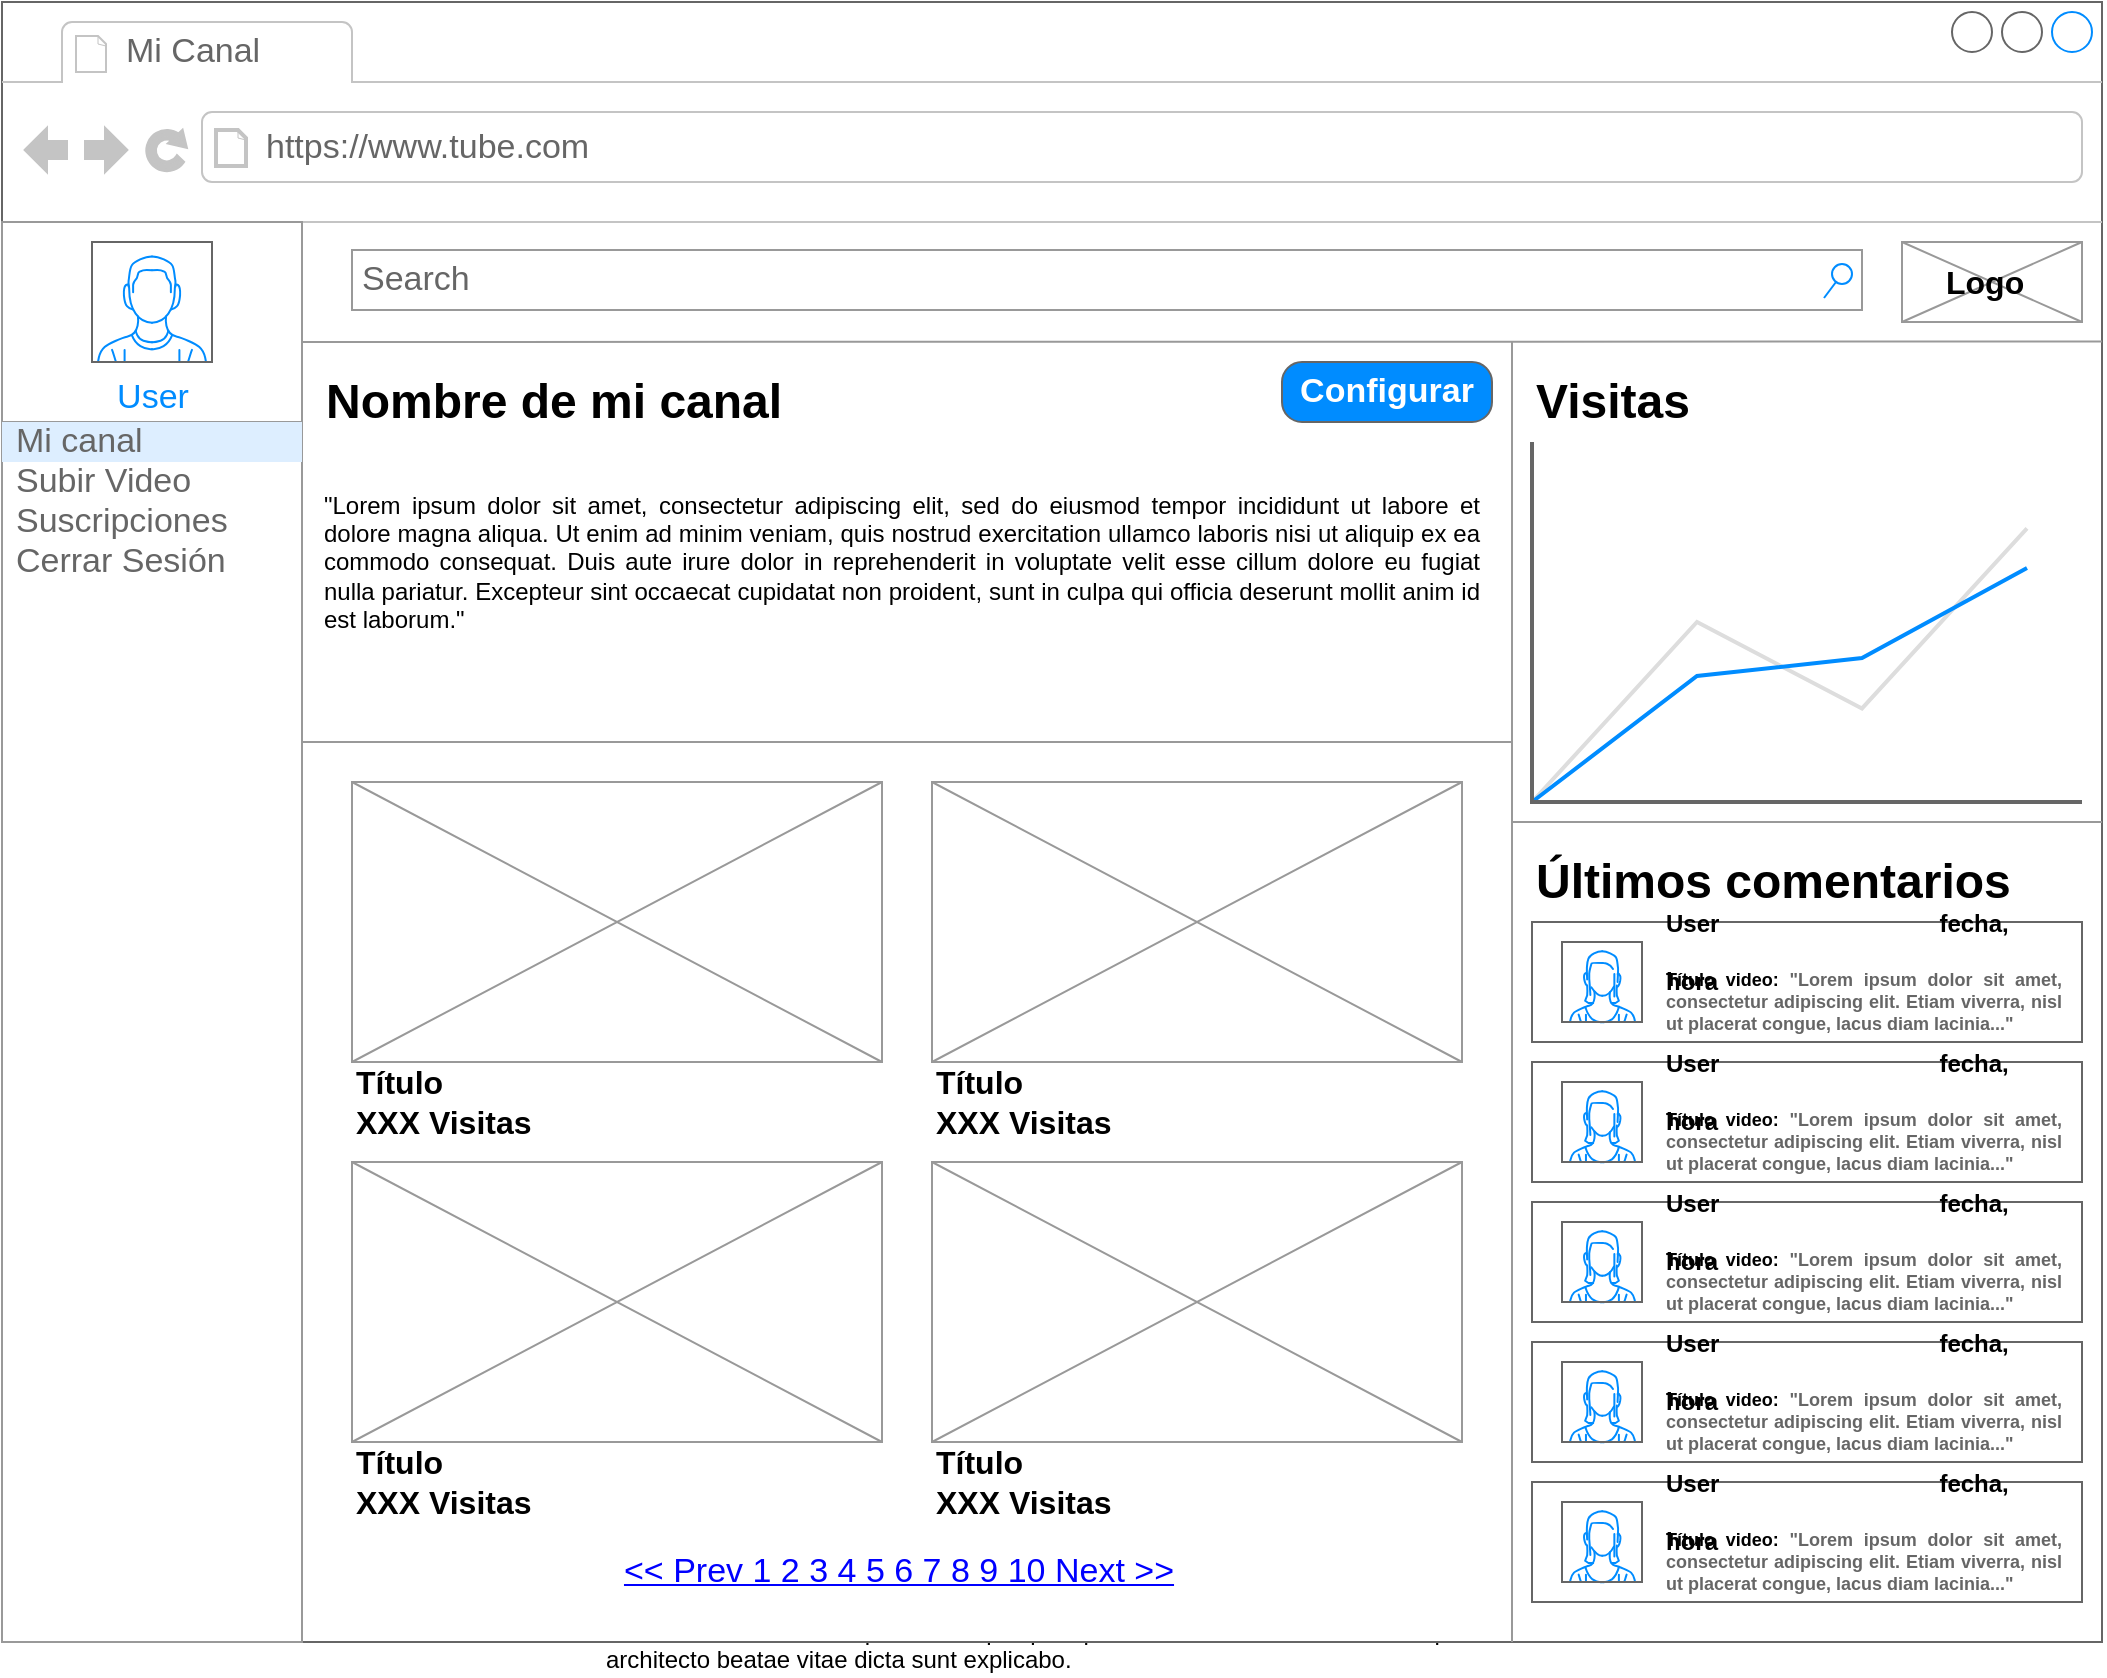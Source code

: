 <mxfile version="10.6.5" type="device"><diagram name="Page-1" id="2cc2dc42-3aac-f2a9-1cec-7a8b7cbee084"><mxGraphModel dx="1188" dy="681" grid="1" gridSize="10" guides="1" tooltips="1" connect="1" arrows="1" fold="1" page="1" pageScale="1" pageWidth="1100" pageHeight="850" background="#ffffff" math="0" shadow="0"><root><mxCell id="0"/><mxCell id="1" parent="0"/><mxCell id="7026571954dc6520-36" value="Lorem ipsum dolor sit amet, consectetur adipisicing elit, sed do eiusmod tempor incididunt ut labore et dolore magna aliqua. Ut enim ad minim veniam, quis nostrud exercitation ullamco laboris nisi ut aliquip ex ea commodo consequat. Duis aute irure dolor in reprehenderit in voluptate velit esse cillum dolore eu fugiat nulla pariatur. Excepteur sint occaecat cupidatat non proident, sunt in culpa qui officia deserunt mollit anim id est laborum.&lt;br&gt;Sed ut perspiciatis unde omnis iste natus error sit voluptatem accusantium doloremque laudantium, totam rem aperiam, eaque ipsa quae ab illo inventore veritatis et quasi architecto beatae vitae dicta sunt explicabo.&amp;nbsp;" style="text;spacingTop=-5;fillColor=#ffffff;whiteSpace=wrap;html=1;align=left;fontSize=12;fontFamily=Helvetica;fillColor=none;strokeColor=none;rounded=0;shadow=1;labelBackgroundColor=none;" parent="1" vertex="1"><mxGeometry x="300" y="705" width="490" height="125" as="geometry"/></mxCell><mxCell id="A3zlmI-x9Iug91doevKb-1" value="" style="strokeWidth=1;shadow=0;dashed=0;align=center;html=1;shape=mxgraph.mockup.containers.browserWindow;rSize=0;fillColor=#ffffff;strokeColor=#666666;mainText=,;recursiveResize=0;rounded=0;labelBackgroundColor=none;fontFamily=Verdana;fontSize=12;fontColor=#000000;" vertex="1" parent="1"><mxGeometry width="1050" height="820" as="geometry"/></mxCell><mxCell id="A3zlmI-x9Iug91doevKb-2" value="Mi Canal" style="strokeWidth=1;shadow=0;dashed=0;align=center;html=1;shape=mxgraph.mockup.containers.anchor;fontSize=17;fontColor=#666666;align=left;" vertex="1" parent="A3zlmI-x9Iug91doevKb-1"><mxGeometry x="60" y="12" width="110" height="26" as="geometry"/></mxCell><mxCell id="A3zlmI-x9Iug91doevKb-3" value="https://www.tube.com" style="strokeWidth=1;shadow=0;dashed=0;align=center;html=1;shape=mxgraph.mockup.containers.anchor;rSize=0;fontSize=17;fontColor=#666666;align=left;" vertex="1" parent="A3zlmI-x9Iug91doevKb-1"><mxGeometry x="130" y="60" width="250" height="26" as="geometry"/></mxCell><mxCell id="A3zlmI-x9Iug91doevKb-4" value="" style="strokeWidth=1;shadow=0;dashed=0;align=center;html=1;shape=mxgraph.mockup.forms.rrect;rSize=0;strokeColor=#999999;fillColor=#ffffff;" vertex="1" parent="A3zlmI-x9Iug91doevKb-1"><mxGeometry y="110" width="150" height="710" as="geometry"/></mxCell><mxCell id="A3zlmI-x9Iug91doevKb-5" value="User" style="strokeWidth=1;shadow=0;dashed=0;align=center;html=1;shape=mxgraph.mockup.forms.rrect;rSize=0;strokeColor=#999999;fontColor=#008cff;fontSize=17;fillColor=#ffffff;resizeWidth=1;verticalAlign=bottom;" vertex="1" parent="A3zlmI-x9Iug91doevKb-4"><mxGeometry width="150" height="100" relative="1" as="geometry"><mxPoint as="offset"/></mxGeometry></mxCell><mxCell id="A3zlmI-x9Iug91doevKb-6" value="Suscripciones" style="strokeWidth=1;shadow=0;dashed=0;align=center;html=1;shape=mxgraph.mockup.forms.anchor;fontSize=17;fontColor=#666666;align=left;spacingLeft=5;resizeWidth=1;" vertex="1" parent="A3zlmI-x9Iug91doevKb-4"><mxGeometry width="150" height="20" relative="1" as="geometry"><mxPoint y="140" as="offset"/></mxGeometry></mxCell><mxCell id="A3zlmI-x9Iug91doevKb-7" value="Cerrar Sesión" style="strokeWidth=1;shadow=0;dashed=0;align=center;html=1;shape=mxgraph.mockup.forms.anchor;fontSize=17;fontColor=#666666;align=left;spacingLeft=5;resizeWidth=1;" vertex="1" parent="A3zlmI-x9Iug91doevKb-4"><mxGeometry width="150" height="20" relative="1" as="geometry"><mxPoint y="160" as="offset"/></mxGeometry></mxCell><mxCell id="A3zlmI-x9Iug91doevKb-8" value="Mi canal" style="strokeWidth=1;shadow=0;dashed=0;align=center;html=1;shape=mxgraph.mockup.forms.rrect;rSize=0;fontSize=17;fontColor=#666666;align=left;spacingLeft=5;fillColor=#ddeeff;strokeColor=none;resizeWidth=1;" vertex="1" parent="A3zlmI-x9Iug91doevKb-4"><mxGeometry width="150" height="20" relative="1" as="geometry"><mxPoint y="100" as="offset"/></mxGeometry></mxCell><mxCell id="A3zlmI-x9Iug91doevKb-9" value="" style="verticalLabelPosition=bottom;shadow=0;dashed=0;align=center;html=1;verticalAlign=top;strokeWidth=1;shape=mxgraph.mockup.containers.userMale;strokeColor=#666666;strokeColor2=#008cff;fillColor=#ffffff;" vertex="1" parent="A3zlmI-x9Iug91doevKb-4"><mxGeometry x="45" y="10" width="60" height="60" as="geometry"/></mxCell><mxCell id="A3zlmI-x9Iug91doevKb-10" value="Subir Video" style="text;html=1;strokeColor=none;fillColor=none;align=left;verticalAlign=middle;whiteSpace=wrap;rounded=0;fontSize=17;fontColor=#666666;" vertex="1" parent="A3zlmI-x9Iug91doevKb-4"><mxGeometry x="5" y="120" width="140" height="20" as="geometry"/></mxCell><mxCell id="A3zlmI-x9Iug91doevKb-11" value="" style="endArrow=none;html=1;fontSize=16;entryX=1;entryY=0.207;entryDx=0;entryDy=0;entryPerimeter=0;strokeColor=#999999;" edge="1" parent="A3zlmI-x9Iug91doevKb-1" target="A3zlmI-x9Iug91doevKb-1"><mxGeometry width="50" height="50" relative="1" as="geometry"><mxPoint x="150" y="170" as="sourcePoint"/><mxPoint x="280" y="170" as="targetPoint"/></mxGeometry></mxCell><mxCell id="A3zlmI-x9Iug91doevKb-12" value="" style="verticalLabelPosition=bottom;shadow=0;dashed=0;align=center;html=1;verticalAlign=top;strokeWidth=1;shape=mxgraph.mockup.graphics.simpleIcon;strokeColor=#999999;fillColor=#ffffff;fontSize=16;" vertex="1" parent="A3zlmI-x9Iug91doevKb-1"><mxGeometry x="950" y="120" width="90" height="40" as="geometry"/></mxCell><mxCell id="A3zlmI-x9Iug91doevKb-13" value="&lt;div align=&quot;center&quot;&gt;Logo&lt;/div&gt;" style="text;html=1;strokeColor=none;fillColor=none;align=left;verticalAlign=middle;whiteSpace=wrap;rounded=0;fontStyle=1;fontSize=16;" vertex="1" parent="A3zlmI-x9Iug91doevKb-1"><mxGeometry x="970" y="130" width="50" height="20" as="geometry"/></mxCell><mxCell id="A3zlmI-x9Iug91doevKb-14" value="Search" style="strokeWidth=1;shadow=0;dashed=0;align=center;html=1;shape=mxgraph.mockup.forms.searchBox;strokeColor=#999999;mainText=;fillColor=#ffffff;strokeColor2=#008cff;fontColor=#666666;fontSize=17;align=left;spacingLeft=3;" vertex="1" parent="A3zlmI-x9Iug91doevKb-1"><mxGeometry x="175" y="124" width="755" height="30" as="geometry"/></mxCell><mxCell id="A3zlmI-x9Iug91doevKb-15" value="" style="verticalLabelPosition=bottom;shadow=0;dashed=0;align=center;html=1;verticalAlign=top;strokeWidth=1;shape=mxgraph.mockup.graphics.simpleIcon;strokeColor=#999999;fillColor=#ffffff;" vertex="1" parent="A3zlmI-x9Iug91doevKb-1"><mxGeometry x="465" y="390" width="265" height="140" as="geometry"/></mxCell><mxCell id="A3zlmI-x9Iug91doevKb-16" value="" style="verticalLabelPosition=bottom;shadow=0;dashed=0;align=center;html=1;verticalAlign=top;strokeWidth=1;shape=mxgraph.mockup.graphics.simpleIcon;strokeColor=#999999;fillColor=#ffffff;" vertex="1" parent="A3zlmI-x9Iug91doevKb-1"><mxGeometry x="175" y="390" width="265" height="140" as="geometry"/></mxCell><mxCell id="A3zlmI-x9Iug91doevKb-17" value="&lt;div style=&quot;font-size: 16px;&quot;&gt;Título&lt;/div&gt;&lt;div style=&quot;font-size: 16px;&quot;&gt;XXX Visitas&lt;br style=&quot;font-size: 16px;&quot;&gt;&lt;/div&gt;" style="text;html=1;strokeColor=none;fillColor=none;align=left;verticalAlign=middle;whiteSpace=wrap;rounded=0;fontStyle=1;fontSize=16;" vertex="1" parent="A3zlmI-x9Iug91doevKb-1"><mxGeometry x="175" y="540" width="290" height="20" as="geometry"/></mxCell><mxCell id="A3zlmI-x9Iug91doevKb-18" value="&lt;div style=&quot;font-size: 16px;&quot;&gt;Título&lt;/div&gt;&lt;div style=&quot;font-size: 16px;&quot;&gt;XXX Visitas&lt;br style=&quot;font-size: 16px;&quot;&gt;&lt;/div&gt;" style="text;html=1;strokeColor=none;fillColor=none;align=left;verticalAlign=middle;whiteSpace=wrap;rounded=0;fontStyle=1;fontSize=16;" vertex="1" parent="A3zlmI-x9Iug91doevKb-1"><mxGeometry x="465" y="540" width="290" height="20" as="geometry"/></mxCell><mxCell id="A3zlmI-x9Iug91doevKb-19" value="" style="verticalLabelPosition=bottom;shadow=0;dashed=0;align=center;html=1;verticalAlign=top;strokeWidth=1;shape=mxgraph.mockup.graphics.simpleIcon;strokeColor=#999999;fillColor=#ffffff;" vertex="1" parent="A3zlmI-x9Iug91doevKb-1"><mxGeometry x="465" y="580" width="265" height="140" as="geometry"/></mxCell><mxCell id="A3zlmI-x9Iug91doevKb-20" value="" style="verticalLabelPosition=bottom;shadow=0;dashed=0;align=center;html=1;verticalAlign=top;strokeWidth=1;shape=mxgraph.mockup.graphics.simpleIcon;strokeColor=#999999;fillColor=#ffffff;" vertex="1" parent="A3zlmI-x9Iug91doevKb-1"><mxGeometry x="175" y="580" width="265" height="140" as="geometry"/></mxCell><mxCell id="A3zlmI-x9Iug91doevKb-21" value="&lt;div style=&quot;font-size: 16px;&quot;&gt;Título&lt;/div&gt;&lt;div style=&quot;font-size: 16px;&quot;&gt;XXX Visitas&lt;br style=&quot;font-size: 16px;&quot;&gt;&lt;/div&gt;" style="text;html=1;strokeColor=none;fillColor=none;align=left;verticalAlign=middle;whiteSpace=wrap;rounded=0;fontStyle=1;fontSize=16;" vertex="1" parent="A3zlmI-x9Iug91doevKb-1"><mxGeometry x="175" y="730" width="290" height="20" as="geometry"/></mxCell><mxCell id="A3zlmI-x9Iug91doevKb-22" value="&lt;div style=&quot;font-size: 16px;&quot;&gt;Título&lt;/div&gt;&lt;div style=&quot;font-size: 16px;&quot;&gt;XXX Visitas&lt;br style=&quot;font-size: 16px;&quot;&gt;&lt;/div&gt;" style="text;html=1;strokeColor=none;fillColor=none;align=left;verticalAlign=middle;whiteSpace=wrap;rounded=0;fontStyle=1;fontSize=16;" vertex="1" parent="A3zlmI-x9Iug91doevKb-1"><mxGeometry x="465" y="730" width="290" height="20" as="geometry"/></mxCell><mxCell id="A3zlmI-x9Iug91doevKb-23" value="" style="verticalLabelPosition=bottom;shadow=0;dashed=0;align=center;html=1;verticalAlign=top;strokeWidth=1;shape=mxgraph.mockup.markup.line;strokeColor=#999999;direction=north;fontSize=17;fontColor=#666666;" vertex="1" parent="A3zlmI-x9Iug91doevKb-1"><mxGeometry x="745" y="170" width="20" height="650" as="geometry"/></mxCell><mxCell id="A3zlmI-x9Iug91doevKb-24" value="&lt;&lt; Prev 1 2 3 4 5 6 7 8 9 10 Next &gt;&gt;" style="strokeWidth=1;shadow=0;dashed=0;align=center;html=1;shape=mxgraph.mockup.navigation.pagination;linkText=;fontSize=17;fontColor=#0000ff;fontStyle=4;" vertex="1" parent="A3zlmI-x9Iug91doevKb-1"><mxGeometry x="272.5" y="770" width="350" height="30" as="geometry"/></mxCell><mxCell id="A3zlmI-x9Iug91doevKb-25" value="" style="verticalLabelPosition=bottom;shadow=0;dashed=0;align=center;html=1;verticalAlign=top;strokeWidth=1;shape=mxgraph.mockup.markup.line;strokeColor=#999999;direction=east;fontSize=17;fontColor=#666666;" vertex="1" parent="A3zlmI-x9Iug91doevKb-1"><mxGeometry x="755" y="400" width="295" height="20" as="geometry"/></mxCell><mxCell id="A3zlmI-x9Iug91doevKb-26" value="" style="verticalLabelPosition=bottom;shadow=0;dashed=0;align=center;html=1;verticalAlign=top;strokeWidth=1;shape=mxgraph.mockup.graphics.lineChart;fillColor=#ffffff;strokeColor=none;strokeColor2=#666666;strokeColor3=#008cff;strokeColor4=#dddddd;fontSize=17;fontColor=#666666;" vertex="1" parent="A3zlmI-x9Iug91doevKb-1"><mxGeometry x="765" y="220" width="275" height="180" as="geometry"/></mxCell><mxCell id="A3zlmI-x9Iug91doevKb-27" value="Visitas" style="text;html=1;strokeColor=none;fillColor=none;align=left;verticalAlign=middle;whiteSpace=wrap;rounded=0;fontStyle=1;fontSize=24;" vertex="1" parent="A3zlmI-x9Iug91doevKb-1"><mxGeometry x="765" y="190" width="275" height="20" as="geometry"/></mxCell><mxCell id="A3zlmI-x9Iug91doevKb-28" value="Últimos comentarios" style="text;html=1;strokeColor=none;fillColor=none;align=left;verticalAlign=middle;whiteSpace=wrap;rounded=0;fontStyle=1;fontSize=24;" vertex="1" parent="A3zlmI-x9Iug91doevKb-1"><mxGeometry x="765" y="430" width="275" height="20" as="geometry"/></mxCell><mxCell id="A3zlmI-x9Iug91doevKb-29" value="" style="rounded=0;whiteSpace=wrap;html=1;fontSize=24;fontColor=#666666;align=left;strokeColor=#666666;" vertex="1" parent="A3zlmI-x9Iug91doevKb-1"><mxGeometry x="765" y="460" width="275" height="60" as="geometry"/></mxCell><mxCell id="A3zlmI-x9Iug91doevKb-30" value="" style="verticalLabelPosition=bottom;shadow=0;dashed=0;align=center;html=1;verticalAlign=top;strokeWidth=1;shape=mxgraph.mockup.containers.userFemale;strokeColor=#666666;strokeColor2=#008cff;fillColor=#ffffff;fontSize=24;fontColor=#666666;" vertex="1" parent="A3zlmI-x9Iug91doevKb-1"><mxGeometry x="780" y="470" width="40" height="40" as="geometry"/></mxCell><mxCell id="A3zlmI-x9Iug91doevKb-31" value="&lt;font style=&quot;font-size: 12px&quot;&gt;User&lt;/font&gt;&lt;font style=&quot;font-size: 12px&quot;&gt;&amp;nbsp;&amp;nbsp;&amp;nbsp;&amp;nbsp;&amp;nbsp;&amp;nbsp;&amp;nbsp;&amp;nbsp;&amp;nbsp;&amp;nbsp;&amp;nbsp;&amp;nbsp;&amp;nbsp;&amp;nbsp;&amp;nbsp;&amp;nbsp;&amp;nbsp;&amp;nbsp;&amp;nbsp;&amp;nbsp;&amp;nbsp;&amp;nbsp;&amp;nbsp;&amp;nbsp;&amp;nbsp;&amp;nbsp;&amp;nbsp;&amp;nbsp;&amp;nbsp;&amp;nbsp;&amp;nbsp;&amp;nbsp; fecha, hora&lt;/font&gt;" style="text;html=1;strokeColor=none;fillColor=none;align=left;verticalAlign=middle;whiteSpace=wrap;rounded=0;fontSize=24;fontColor=#000000;fontStyle=1" vertex="1" parent="A3zlmI-x9Iug91doevKb-1"><mxGeometry x="830" y="465" width="200" height="11" as="geometry"/></mxCell><mxCell id="A3zlmI-x9Iug91doevKb-32" value="&lt;div style=&quot;font-size: 9px&quot; align=&quot;justify&quot;&gt;&lt;font style=&quot;font-size: 9px&quot;&gt;&lt;font color=&quot;#000000&quot;&gt;Título video:&lt;/font&gt; &quot;Lorem ipsum dolor sit amet, consectetur adipiscing elit. Etiam viverra, nisl ut placerat congue, lacus diam lacinia...&quot;&lt;br&gt;&lt;/font&gt;&lt;/div&gt;" style="text;html=1;strokeColor=none;fillColor=none;align=left;verticalAlign=middle;whiteSpace=wrap;rounded=0;fontStyle=1;fontSize=16;fontColor=#666666;" vertex="1" parent="A3zlmI-x9Iug91doevKb-1"><mxGeometry x="830" y="490" width="200" height="20" as="geometry"/></mxCell><mxCell id="A3zlmI-x9Iug91doevKb-33" value="" style="rounded=0;whiteSpace=wrap;html=1;fontSize=24;fontColor=#666666;align=left;strokeColor=#666666;" vertex="1" parent="A3zlmI-x9Iug91doevKb-1"><mxGeometry x="765" y="530" width="275" height="60" as="geometry"/></mxCell><mxCell id="A3zlmI-x9Iug91doevKb-34" value="" style="verticalLabelPosition=bottom;shadow=0;dashed=0;align=center;html=1;verticalAlign=top;strokeWidth=1;shape=mxgraph.mockup.containers.userFemale;strokeColor=#666666;strokeColor2=#008cff;fillColor=#ffffff;fontSize=24;fontColor=#666666;" vertex="1" parent="A3zlmI-x9Iug91doevKb-1"><mxGeometry x="780" y="540" width="40" height="40" as="geometry"/></mxCell><mxCell id="A3zlmI-x9Iug91doevKb-35" value="&lt;font style=&quot;font-size: 12px&quot;&gt;User&lt;/font&gt;&lt;font style=&quot;font-size: 12px&quot;&gt;&amp;nbsp;&amp;nbsp;&amp;nbsp;&amp;nbsp;&amp;nbsp;&amp;nbsp;&amp;nbsp;&amp;nbsp;&amp;nbsp;&amp;nbsp;&amp;nbsp;&amp;nbsp;&amp;nbsp;&amp;nbsp;&amp;nbsp;&amp;nbsp;&amp;nbsp;&amp;nbsp;&amp;nbsp;&amp;nbsp;&amp;nbsp;&amp;nbsp;&amp;nbsp;&amp;nbsp;&amp;nbsp;&amp;nbsp;&amp;nbsp;&amp;nbsp;&amp;nbsp;&amp;nbsp;&amp;nbsp;&amp;nbsp; fecha, hora&lt;/font&gt;" style="text;html=1;strokeColor=none;fillColor=none;align=left;verticalAlign=middle;whiteSpace=wrap;rounded=0;fontSize=24;fontColor=#000000;fontStyle=1" vertex="1" parent="A3zlmI-x9Iug91doevKb-1"><mxGeometry x="830" y="535" width="200" height="11" as="geometry"/></mxCell><mxCell id="A3zlmI-x9Iug91doevKb-36" value="&lt;div style=&quot;font-size: 9px&quot; align=&quot;justify&quot;&gt;&lt;font style=&quot;font-size: 9px&quot;&gt;&lt;font color=&quot;#000000&quot;&gt;Título video:&lt;/font&gt; &quot;Lorem ipsum dolor sit amet, consectetur adipiscing elit. Etiam viverra, nisl ut placerat congue, lacus diam lacinia...&quot;&lt;br&gt;&lt;/font&gt;&lt;/div&gt;" style="text;html=1;strokeColor=none;fillColor=none;align=left;verticalAlign=middle;whiteSpace=wrap;rounded=0;fontStyle=1;fontSize=16;fontColor=#666666;" vertex="1" parent="A3zlmI-x9Iug91doevKb-1"><mxGeometry x="830" y="560" width="200" height="20" as="geometry"/></mxCell><mxCell id="A3zlmI-x9Iug91doevKb-37" value="" style="rounded=0;whiteSpace=wrap;html=1;fontSize=24;fontColor=#666666;align=left;strokeColor=#666666;" vertex="1" parent="A3zlmI-x9Iug91doevKb-1"><mxGeometry x="765" y="600" width="275" height="60" as="geometry"/></mxCell><mxCell id="A3zlmI-x9Iug91doevKb-38" value="" style="verticalLabelPosition=bottom;shadow=0;dashed=0;align=center;html=1;verticalAlign=top;strokeWidth=1;shape=mxgraph.mockup.containers.userFemale;strokeColor=#666666;strokeColor2=#008cff;fillColor=#ffffff;fontSize=24;fontColor=#666666;" vertex="1" parent="A3zlmI-x9Iug91doevKb-1"><mxGeometry x="780" y="610" width="40" height="40" as="geometry"/></mxCell><mxCell id="A3zlmI-x9Iug91doevKb-39" value="&lt;font style=&quot;font-size: 12px&quot;&gt;User&lt;/font&gt;&lt;font style=&quot;font-size: 12px&quot;&gt;&amp;nbsp;&amp;nbsp;&amp;nbsp;&amp;nbsp;&amp;nbsp;&amp;nbsp;&amp;nbsp;&amp;nbsp;&amp;nbsp;&amp;nbsp;&amp;nbsp;&amp;nbsp;&amp;nbsp;&amp;nbsp;&amp;nbsp;&amp;nbsp;&amp;nbsp;&amp;nbsp;&amp;nbsp;&amp;nbsp;&amp;nbsp;&amp;nbsp;&amp;nbsp;&amp;nbsp;&amp;nbsp;&amp;nbsp;&amp;nbsp;&amp;nbsp;&amp;nbsp;&amp;nbsp;&amp;nbsp;&amp;nbsp; fecha, hora&lt;/font&gt;" style="text;html=1;strokeColor=none;fillColor=none;align=left;verticalAlign=middle;whiteSpace=wrap;rounded=0;fontSize=24;fontColor=#000000;fontStyle=1" vertex="1" parent="A3zlmI-x9Iug91doevKb-1"><mxGeometry x="830" y="605" width="200" height="11" as="geometry"/></mxCell><mxCell id="A3zlmI-x9Iug91doevKb-40" value="&lt;div style=&quot;font-size: 9px&quot; align=&quot;justify&quot;&gt;&lt;font style=&quot;font-size: 9px&quot;&gt;&lt;font color=&quot;#000000&quot;&gt;Título video:&lt;/font&gt; &quot;Lorem ipsum dolor sit amet, consectetur adipiscing elit. Etiam viverra, nisl ut placerat congue, lacus diam lacinia...&quot;&lt;br&gt;&lt;/font&gt;&lt;/div&gt;" style="text;html=1;strokeColor=none;fillColor=none;align=left;verticalAlign=middle;whiteSpace=wrap;rounded=0;fontStyle=1;fontSize=16;fontColor=#666666;" vertex="1" parent="A3zlmI-x9Iug91doevKb-1"><mxGeometry x="830" y="630" width="200" height="20" as="geometry"/></mxCell><mxCell id="A3zlmI-x9Iug91doevKb-41" value="" style="rounded=0;whiteSpace=wrap;html=1;fontSize=24;fontColor=#666666;align=left;strokeColor=#666666;" vertex="1" parent="A3zlmI-x9Iug91doevKb-1"><mxGeometry x="765" y="670" width="275" height="60" as="geometry"/></mxCell><mxCell id="A3zlmI-x9Iug91doevKb-42" value="" style="verticalLabelPosition=bottom;shadow=0;dashed=0;align=center;html=1;verticalAlign=top;strokeWidth=1;shape=mxgraph.mockup.containers.userFemale;strokeColor=#666666;strokeColor2=#008cff;fillColor=#ffffff;fontSize=24;fontColor=#666666;" vertex="1" parent="A3zlmI-x9Iug91doevKb-1"><mxGeometry x="780" y="680" width="40" height="40" as="geometry"/></mxCell><mxCell id="A3zlmI-x9Iug91doevKb-43" value="&lt;font style=&quot;font-size: 12px&quot;&gt;User&lt;/font&gt;&lt;font style=&quot;font-size: 12px&quot;&gt;&amp;nbsp;&amp;nbsp;&amp;nbsp;&amp;nbsp;&amp;nbsp;&amp;nbsp;&amp;nbsp;&amp;nbsp;&amp;nbsp;&amp;nbsp;&amp;nbsp;&amp;nbsp;&amp;nbsp;&amp;nbsp;&amp;nbsp;&amp;nbsp;&amp;nbsp;&amp;nbsp;&amp;nbsp;&amp;nbsp;&amp;nbsp;&amp;nbsp;&amp;nbsp;&amp;nbsp;&amp;nbsp;&amp;nbsp;&amp;nbsp;&amp;nbsp;&amp;nbsp;&amp;nbsp;&amp;nbsp;&amp;nbsp; fecha, hora&lt;/font&gt;" style="text;html=1;strokeColor=none;fillColor=none;align=left;verticalAlign=middle;whiteSpace=wrap;rounded=0;fontSize=24;fontColor=#000000;fontStyle=1" vertex="1" parent="A3zlmI-x9Iug91doevKb-1"><mxGeometry x="830" y="675" width="200" height="11" as="geometry"/></mxCell><mxCell id="A3zlmI-x9Iug91doevKb-44" value="&lt;div style=&quot;font-size: 9px&quot; align=&quot;justify&quot;&gt;&lt;font style=&quot;font-size: 9px&quot;&gt;&lt;font color=&quot;#000000&quot;&gt;Título video:&lt;/font&gt; &quot;Lorem ipsum dolor sit amet, consectetur adipiscing elit. Etiam viverra, nisl ut placerat congue, lacus diam lacinia...&quot;&lt;br&gt;&lt;/font&gt;&lt;/div&gt;" style="text;html=1;strokeColor=none;fillColor=none;align=left;verticalAlign=middle;whiteSpace=wrap;rounded=0;fontStyle=1;fontSize=16;fontColor=#666666;" vertex="1" parent="A3zlmI-x9Iug91doevKb-1"><mxGeometry x="830" y="700" width="200" height="20" as="geometry"/></mxCell><mxCell id="A3zlmI-x9Iug91doevKb-45" value="" style="rounded=0;whiteSpace=wrap;html=1;fontSize=24;fontColor=#666666;align=left;strokeColor=#666666;" vertex="1" parent="A3zlmI-x9Iug91doevKb-1"><mxGeometry x="765" y="740" width="275" height="60" as="geometry"/></mxCell><mxCell id="A3zlmI-x9Iug91doevKb-46" value="" style="verticalLabelPosition=bottom;shadow=0;dashed=0;align=center;html=1;verticalAlign=top;strokeWidth=1;shape=mxgraph.mockup.containers.userFemale;strokeColor=#666666;strokeColor2=#008cff;fillColor=#ffffff;fontSize=24;fontColor=#666666;" vertex="1" parent="A3zlmI-x9Iug91doevKb-1"><mxGeometry x="780" y="750" width="40" height="40" as="geometry"/></mxCell><mxCell id="A3zlmI-x9Iug91doevKb-47" value="&lt;font style=&quot;font-size: 12px&quot;&gt;User&lt;/font&gt;&lt;font style=&quot;font-size: 12px&quot;&gt;&amp;nbsp;&amp;nbsp;&amp;nbsp;&amp;nbsp;&amp;nbsp;&amp;nbsp;&amp;nbsp;&amp;nbsp;&amp;nbsp;&amp;nbsp;&amp;nbsp;&amp;nbsp;&amp;nbsp;&amp;nbsp;&amp;nbsp;&amp;nbsp;&amp;nbsp;&amp;nbsp;&amp;nbsp;&amp;nbsp;&amp;nbsp;&amp;nbsp;&amp;nbsp;&amp;nbsp;&amp;nbsp;&amp;nbsp;&amp;nbsp;&amp;nbsp;&amp;nbsp;&amp;nbsp;&amp;nbsp;&amp;nbsp; fecha, hora&lt;/font&gt;" style="text;html=1;strokeColor=none;fillColor=none;align=left;verticalAlign=middle;whiteSpace=wrap;rounded=0;fontSize=24;fontColor=#000000;fontStyle=1" vertex="1" parent="A3zlmI-x9Iug91doevKb-1"><mxGeometry x="830" y="745" width="200" height="11" as="geometry"/></mxCell><mxCell id="A3zlmI-x9Iug91doevKb-48" value="&lt;div style=&quot;font-size: 9px&quot; align=&quot;justify&quot;&gt;&lt;font style=&quot;font-size: 9px&quot;&gt;&lt;font color=&quot;#000000&quot;&gt;Título video:&lt;/font&gt; &quot;Lorem ipsum dolor sit amet, consectetur adipiscing elit. Etiam viverra, nisl ut placerat congue, lacus diam lacinia...&quot;&lt;br&gt;&lt;/font&gt;&lt;/div&gt;" style="text;html=1;strokeColor=none;fillColor=none;align=left;verticalAlign=middle;whiteSpace=wrap;rounded=0;fontStyle=1;fontSize=16;fontColor=#666666;" vertex="1" parent="A3zlmI-x9Iug91doevKb-1"><mxGeometry x="830" y="770" width="200" height="20" as="geometry"/></mxCell><mxCell id="A3zlmI-x9Iug91doevKb-49" value="" style="verticalLabelPosition=bottom;shadow=0;dashed=0;align=center;html=1;verticalAlign=top;strokeWidth=1;shape=mxgraph.mockup.markup.line;strokeColor=#999999;direction=east;fontSize=17;fontColor=#666666;" vertex="1" parent="A3zlmI-x9Iug91doevKb-1"><mxGeometry x="150" y="360" width="605" height="20" as="geometry"/></mxCell><mxCell id="A3zlmI-x9Iug91doevKb-50" value="Nombre de mi canal" style="text;html=1;strokeColor=none;fillColor=none;align=left;verticalAlign=middle;whiteSpace=wrap;rounded=0;fontStyle=1;fontSize=24;" vertex="1" parent="A3zlmI-x9Iug91doevKb-1"><mxGeometry x="160" y="190" width="275" height="20" as="geometry"/></mxCell><mxCell id="A3zlmI-x9Iug91doevKb-52" value="Configurar" style="strokeWidth=1;shadow=0;dashed=0;align=center;html=1;shape=mxgraph.mockup.buttons.button;strokeColor=#666666;fontColor=#ffffff;mainText=;buttonStyle=round;fontSize=17;fontStyle=1;fillColor=#008cff;whiteSpace=wrap;" vertex="1" parent="A3zlmI-x9Iug91doevKb-1"><mxGeometry x="640" y="180" width="105" height="30" as="geometry"/></mxCell><mxCell id="A3zlmI-x9Iug91doevKb-53" value="&lt;div align=&quot;justify&quot;&gt;&quot;Lorem ipsum dolor sit amet, consectetur adipiscing elit, sed do eiusmod tempor incididunt ut labore et dolore magna aliqua. Ut enim ad minim veniam, quis nostrud exercitation ullamco laboris nisi ut aliquip ex ea commodo consequat. Duis aute irure dolor in reprehenderit in voluptate velit esse cillum dolore eu fugiat nulla pariatur. Excepteur sint occaecat cupidatat non proident, sunt in culpa qui officia deserunt mollit anim id est laborum.&quot;&lt;/div&gt;" style="text;html=1;strokeColor=none;fillColor=none;align=center;verticalAlign=middle;whiteSpace=wrap;rounded=0;" vertex="1" parent="A3zlmI-x9Iug91doevKb-1"><mxGeometry x="160" y="200" width="580" height="160" as="geometry"/></mxCell></root></mxGraphModel></diagram></mxfile>